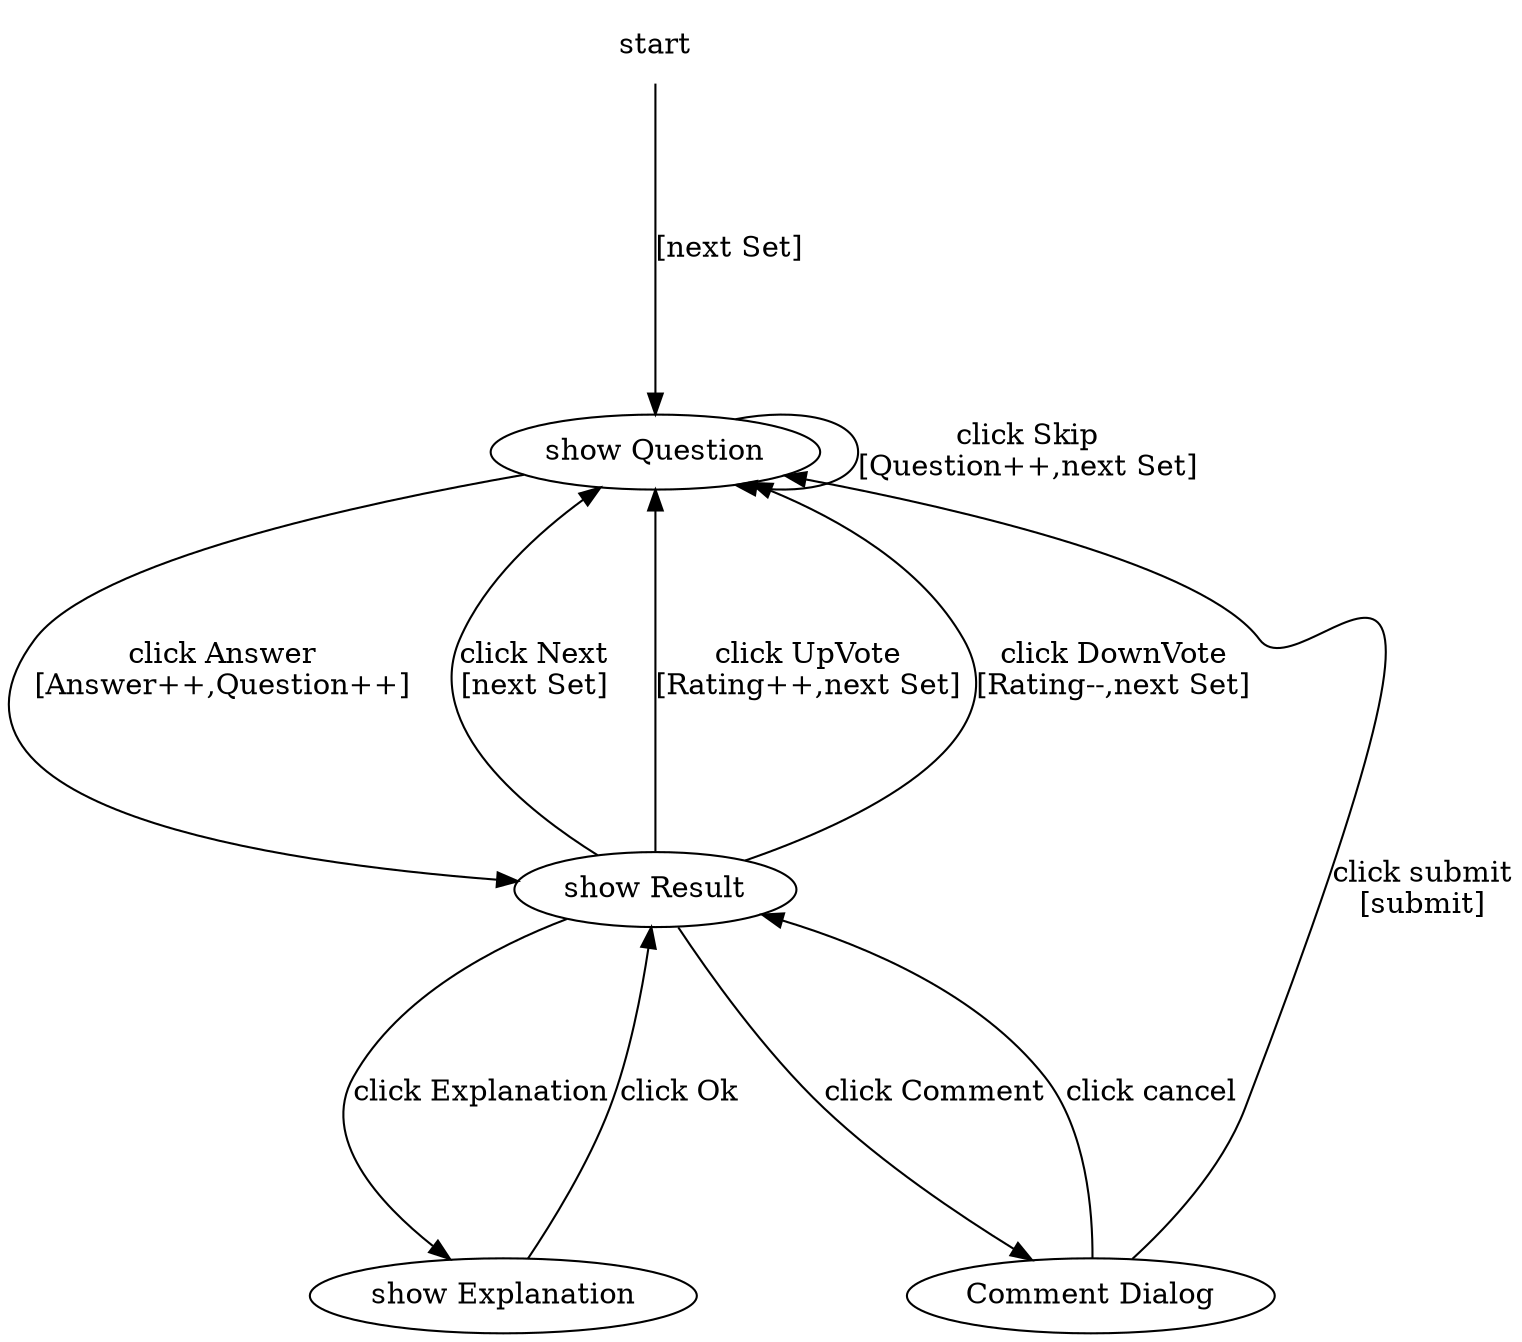 



digraph G 
{
	ranksep = 2
	concentrate = true
	"start" [shape=none]
	"start"-> "show Question" [label="[next Set]"]

	"show Question" -> "show Result" [label="click Answer\n[Answer++,Question++]"]
	"show Question" -> "show Question"[label="click Skip\n[Question++,next Set]"]

	"show Result" -> "show Explanation" [label="click Explanation"]
	"show Explanation" -> "show Result" [label="click Ok"]

	"show Result" -> "show Question"[label="click Next\n[next Set]"]
	"show Result" -> "show Question"[label="click UpVote\n[Rating++,next Set]"]
	"show Result" -> "show Question"[label="click DownVote\n[Rating--,next Set]"]

	"show Result" -> "Comment Dialog" [label="click Comment"]
	"Comment Dialog" -> "show Result" [label="click cancel"]
	"Comment Dialog" -> "show Question"[label="click submit\n[submit]"]
}